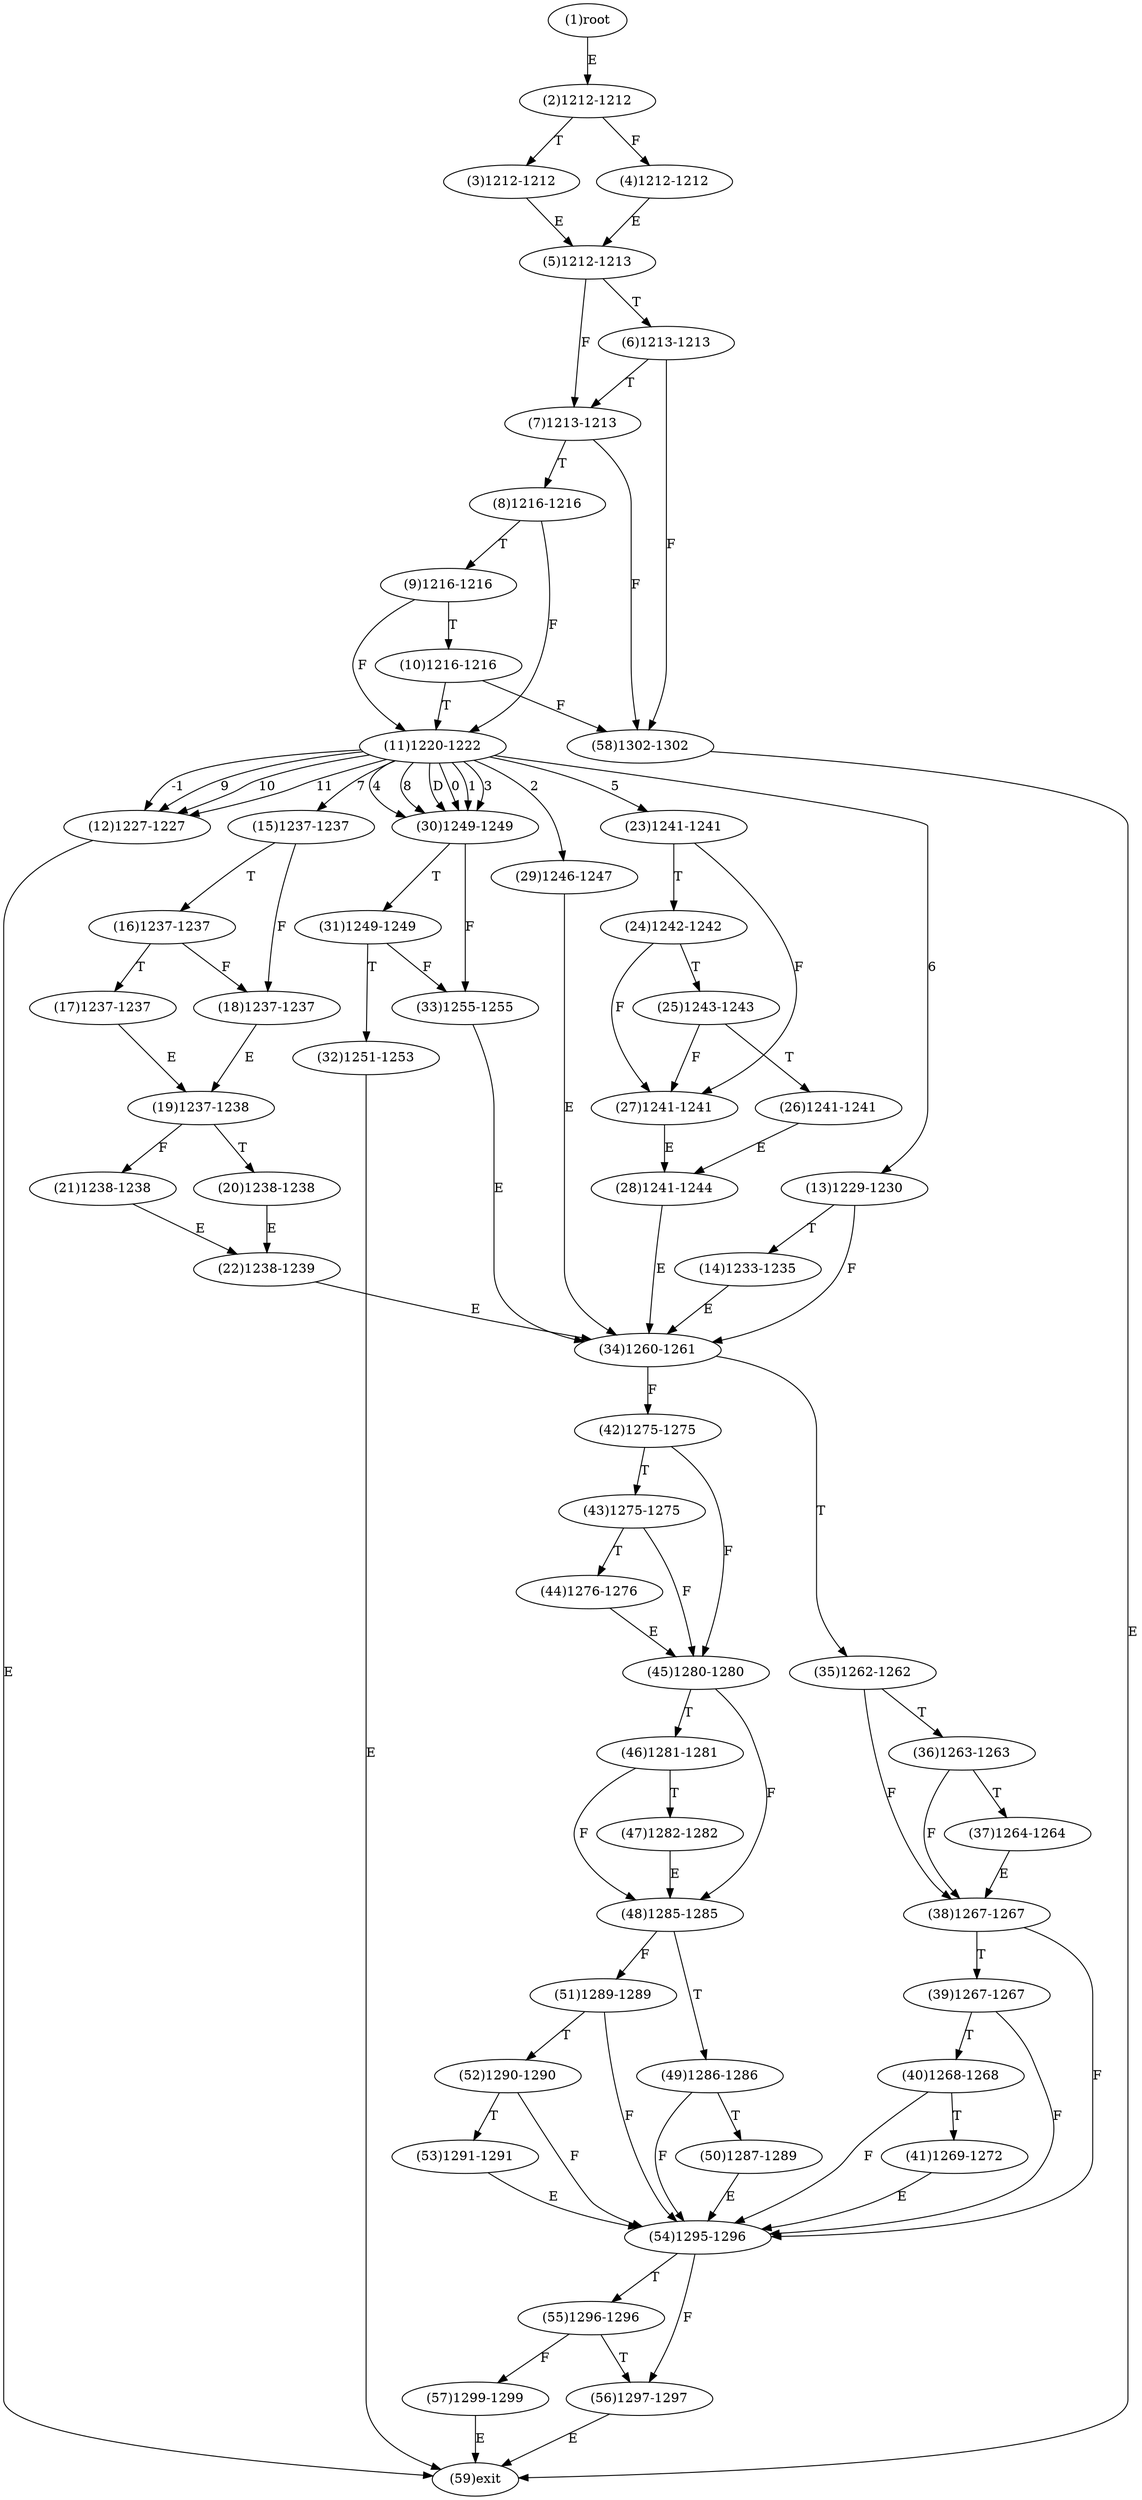 digraph "" { 
1[ label="(1)root"];
2[ label="(2)1212-1212"];
3[ label="(3)1212-1212"];
4[ label="(4)1212-1212"];
5[ label="(5)1212-1213"];
6[ label="(6)1213-1213"];
7[ label="(7)1213-1213"];
8[ label="(8)1216-1216"];
9[ label="(9)1216-1216"];
10[ label="(10)1216-1216"];
11[ label="(11)1220-1222"];
12[ label="(12)1227-1227"];
13[ label="(13)1229-1230"];
14[ label="(14)1233-1235"];
15[ label="(15)1237-1237"];
17[ label="(17)1237-1237"];
16[ label="(16)1237-1237"];
19[ label="(19)1237-1238"];
18[ label="(18)1237-1237"];
21[ label="(21)1238-1238"];
20[ label="(20)1238-1238"];
23[ label="(23)1241-1241"];
22[ label="(22)1238-1239"];
25[ label="(25)1243-1243"];
24[ label="(24)1242-1242"];
27[ label="(27)1241-1241"];
26[ label="(26)1241-1241"];
29[ label="(29)1246-1247"];
28[ label="(28)1241-1244"];
31[ label="(31)1249-1249"];
30[ label="(30)1249-1249"];
34[ label="(34)1260-1261"];
35[ label="(35)1262-1262"];
32[ label="(32)1251-1253"];
33[ label="(33)1255-1255"];
38[ label="(38)1267-1267"];
39[ label="(39)1267-1267"];
36[ label="(36)1263-1263"];
37[ label="(37)1264-1264"];
42[ label="(42)1275-1275"];
43[ label="(43)1275-1275"];
40[ label="(40)1268-1268"];
41[ label="(41)1269-1272"];
46[ label="(46)1281-1281"];
47[ label="(47)1282-1282"];
44[ label="(44)1276-1276"];
45[ label="(45)1280-1280"];
51[ label="(51)1289-1289"];
50[ label="(50)1287-1289"];
49[ label="(49)1286-1286"];
48[ label="(48)1285-1285"];
55[ label="(55)1296-1296"];
54[ label="(54)1295-1296"];
53[ label="(53)1291-1291"];
52[ label="(52)1290-1290"];
59[ label="(59)exit"];
58[ label="(58)1302-1302"];
57[ label="(57)1299-1299"];
56[ label="(56)1297-1297"];
1->2[ label="E"];
2->4[ label="F"];
2->3[ label="T"];
3->5[ label="E"];
4->5[ label="E"];
5->7[ label="F"];
5->6[ label="T"];
6->58[ label="F"];
6->7[ label="T"];
7->58[ label="F"];
7->8[ label="T"];
8->11[ label="F"];
8->9[ label="T"];
9->11[ label="F"];
9->10[ label="T"];
10->58[ label="F"];
10->11[ label="T"];
11->12[ label="-1"];
11->30[ label="0"];
11->30[ label="1"];
11->29[ label="2"];
11->30[ label="3"];
11->30[ label="4"];
11->23[ label="5"];
11->13[ label="6"];
11->15[ label="7"];
11->30[ label="8"];
11->12[ label="9"];
11->12[ label="10"];
11->12[ label="11"];
11->30[ label="D"];
12->59[ label="E"];
13->34[ label="F"];
13->14[ label="T"];
14->34[ label="E"];
15->18[ label="F"];
15->16[ label="T"];
16->18[ label="F"];
16->17[ label="T"];
17->19[ label="E"];
18->19[ label="E"];
19->21[ label="F"];
19->20[ label="T"];
20->22[ label="E"];
21->22[ label="E"];
22->34[ label="E"];
23->27[ label="F"];
23->24[ label="T"];
24->27[ label="F"];
24->25[ label="T"];
25->27[ label="F"];
25->26[ label="T"];
26->28[ label="E"];
27->28[ label="E"];
28->34[ label="E"];
29->34[ label="E"];
30->33[ label="F"];
30->31[ label="T"];
31->33[ label="F"];
31->32[ label="T"];
32->59[ label="E"];
33->34[ label="E"];
34->42[ label="F"];
34->35[ label="T"];
35->38[ label="F"];
35->36[ label="T"];
36->38[ label="F"];
36->37[ label="T"];
37->38[ label="E"];
38->54[ label="F"];
38->39[ label="T"];
39->54[ label="F"];
39->40[ label="T"];
40->54[ label="F"];
40->41[ label="T"];
41->54[ label="E"];
42->45[ label="F"];
42->43[ label="T"];
43->45[ label="F"];
43->44[ label="T"];
44->45[ label="E"];
45->48[ label="F"];
45->46[ label="T"];
46->48[ label="F"];
46->47[ label="T"];
47->48[ label="E"];
48->51[ label="F"];
48->49[ label="T"];
49->54[ label="F"];
49->50[ label="T"];
50->54[ label="E"];
51->54[ label="F"];
51->52[ label="T"];
52->54[ label="F"];
52->53[ label="T"];
53->54[ label="E"];
54->56[ label="F"];
54->55[ label="T"];
55->57[ label="F"];
55->56[ label="T"];
56->59[ label="E"];
57->59[ label="E"];
58->59[ label="E"];
}